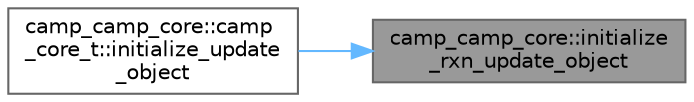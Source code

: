 digraph "camp_camp_core::initialize_rxn_update_object"
{
 // LATEX_PDF_SIZE
  bgcolor="transparent";
  edge [fontname=Helvetica,fontsize=10,labelfontname=Helvetica,labelfontsize=10];
  node [fontname=Helvetica,fontsize=10,shape=box,height=0.2,width=0.4];
  rankdir="RL";
  Node1 [label="camp_camp_core::initialize\l_rxn_update_object",height=0.2,width=0.4,color="gray40", fillcolor="grey60", style="filled", fontcolor="black",tooltip="Initialize an update data object for a reaction."];
  Node1 -> Node2 [dir="back",color="steelblue1",style="solid"];
  Node2 [label="camp_camp_core::camp\l_core_t::initialize_update\l_object",height=0.2,width=0.4,color="grey40", fillcolor="white", style="filled",URL="$structcamp__camp__core_1_1camp__core__t.html#a3d6f81005e6f6a2dfce818fc0e192b31",tooltip=" "];
}
